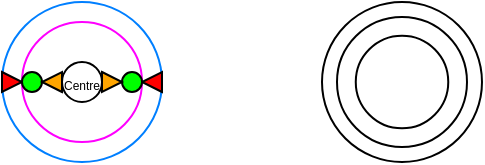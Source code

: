 <mxfile version="14.2.9" type="github">
  <diagram id="at-fI2MFiypya5svLp6i" name="Page-1">
    <mxGraphModel dx="241" dy="136" grid="1" gridSize="10" guides="1" tooltips="1" connect="1" arrows="1" fold="1" page="1" pageScale="1" pageWidth="827" pageHeight="1169" math="0" shadow="0">
      <root>
        <mxCell id="0" />
        <mxCell id="1" parent="0" />
        <mxCell id="dLeIZHlGn280MPrsd9h0-1" value="" style="ellipse;whiteSpace=wrap;html=1;aspect=fixed;strokeColor=#007FFF;" parent="1" vertex="1">
          <mxGeometry x="280" y="120" width="80" height="80" as="geometry" />
        </mxCell>
        <mxCell id="dLeIZHlGn280MPrsd9h0-3" value="" style="ellipse;whiteSpace=wrap;html=1;aspect=fixed;strokeColor=#FF00FF;" parent="1" vertex="1">
          <mxGeometry x="290" y="130" width="60" height="60" as="geometry" />
        </mxCell>
        <mxCell id="dLeIZHlGn280MPrsd9h0-4" value="" style="ellipse;whiteSpace=wrap;html=1;aspect=fixed;" parent="1" vertex="1">
          <mxGeometry x="310" y="150" width="20" height="20" as="geometry" />
        </mxCell>
        <mxCell id="dLeIZHlGn280MPrsd9h0-19" value="" style="triangle;whiteSpace=wrap;html=1;fillColor=#FF0000;" parent="1" vertex="1">
          <mxGeometry x="280" y="155" width="10" height="10" as="geometry" />
        </mxCell>
        <mxCell id="dLeIZHlGn280MPrsd9h0-20" value="" style="triangle;whiteSpace=wrap;html=1;rotation=-180;fillColor=#FF0000;" parent="1" vertex="1">
          <mxGeometry x="350" y="155" width="10" height="10" as="geometry" />
        </mxCell>
        <mxCell id="dLeIZHlGn280MPrsd9h0-24" value="" style="ellipse;whiteSpace=wrap;html=1;aspect=fixed;fillColor=#00FF00;" parent="1" vertex="1">
          <mxGeometry x="340" y="155" width="10" height="10" as="geometry" />
        </mxCell>
        <mxCell id="dLeIZHlGn280MPrsd9h0-26" value="" style="ellipse;whiteSpace=wrap;html=1;aspect=fixed;fillColor=#00FF00;" parent="1" vertex="1">
          <mxGeometry x="290" y="155" width="10" height="10" as="geometry" />
        </mxCell>
        <mxCell id="6EiWs3IudrYdr3ld9Edf-1" value="" style="triangle;whiteSpace=wrap;html=1;rotation=-180;fillColor=#FFA500;" vertex="1" parent="1">
          <mxGeometry x="300" y="155" width="10" height="10" as="geometry" />
        </mxCell>
        <mxCell id="6EiWs3IudrYdr3ld9Edf-2" value="" style="triangle;whiteSpace=wrap;html=1;fillColor=#FFA500;" vertex="1" parent="1">
          <mxGeometry x="330" y="155" width="10" height="10" as="geometry" />
        </mxCell>
        <mxCell id="6EiWs3IudrYdr3ld9Edf-4" value="&lt;font style=&quot;font-size: 6px&quot;&gt;Centre&lt;/font&gt;" style="text;html=1;strokeColor=none;fillColor=none;align=center;verticalAlign=middle;whiteSpace=wrap;rounded=0;" vertex="1" parent="1">
          <mxGeometry x="308" y="155" width="24" height="10" as="geometry" />
        </mxCell>
        <mxCell id="6EiWs3IudrYdr3ld9Edf-5" value="" style="ellipse;whiteSpace=wrap;html=1;aspect=fixed;fillColor=#FFFFFF;" vertex="1" parent="1">
          <mxGeometry x="440" y="120" width="80" height="80" as="geometry" />
        </mxCell>
        <mxCell id="6EiWs3IudrYdr3ld9Edf-6" value="" style="ellipse;whiteSpace=wrap;html=1;aspect=fixed;fillColor=#FFFFFF;" vertex="1" parent="1">
          <mxGeometry x="447.5" y="127.5" width="65" height="65" as="geometry" />
        </mxCell>
        <mxCell id="6EiWs3IudrYdr3ld9Edf-7" value="" style="ellipse;whiteSpace=wrap;html=1;aspect=fixed;fillColor=#FFFFFF;" vertex="1" parent="1">
          <mxGeometry x="456.88" y="136.88" width="46.25" height="46.25" as="geometry" />
        </mxCell>
      </root>
    </mxGraphModel>
  </diagram>
</mxfile>
